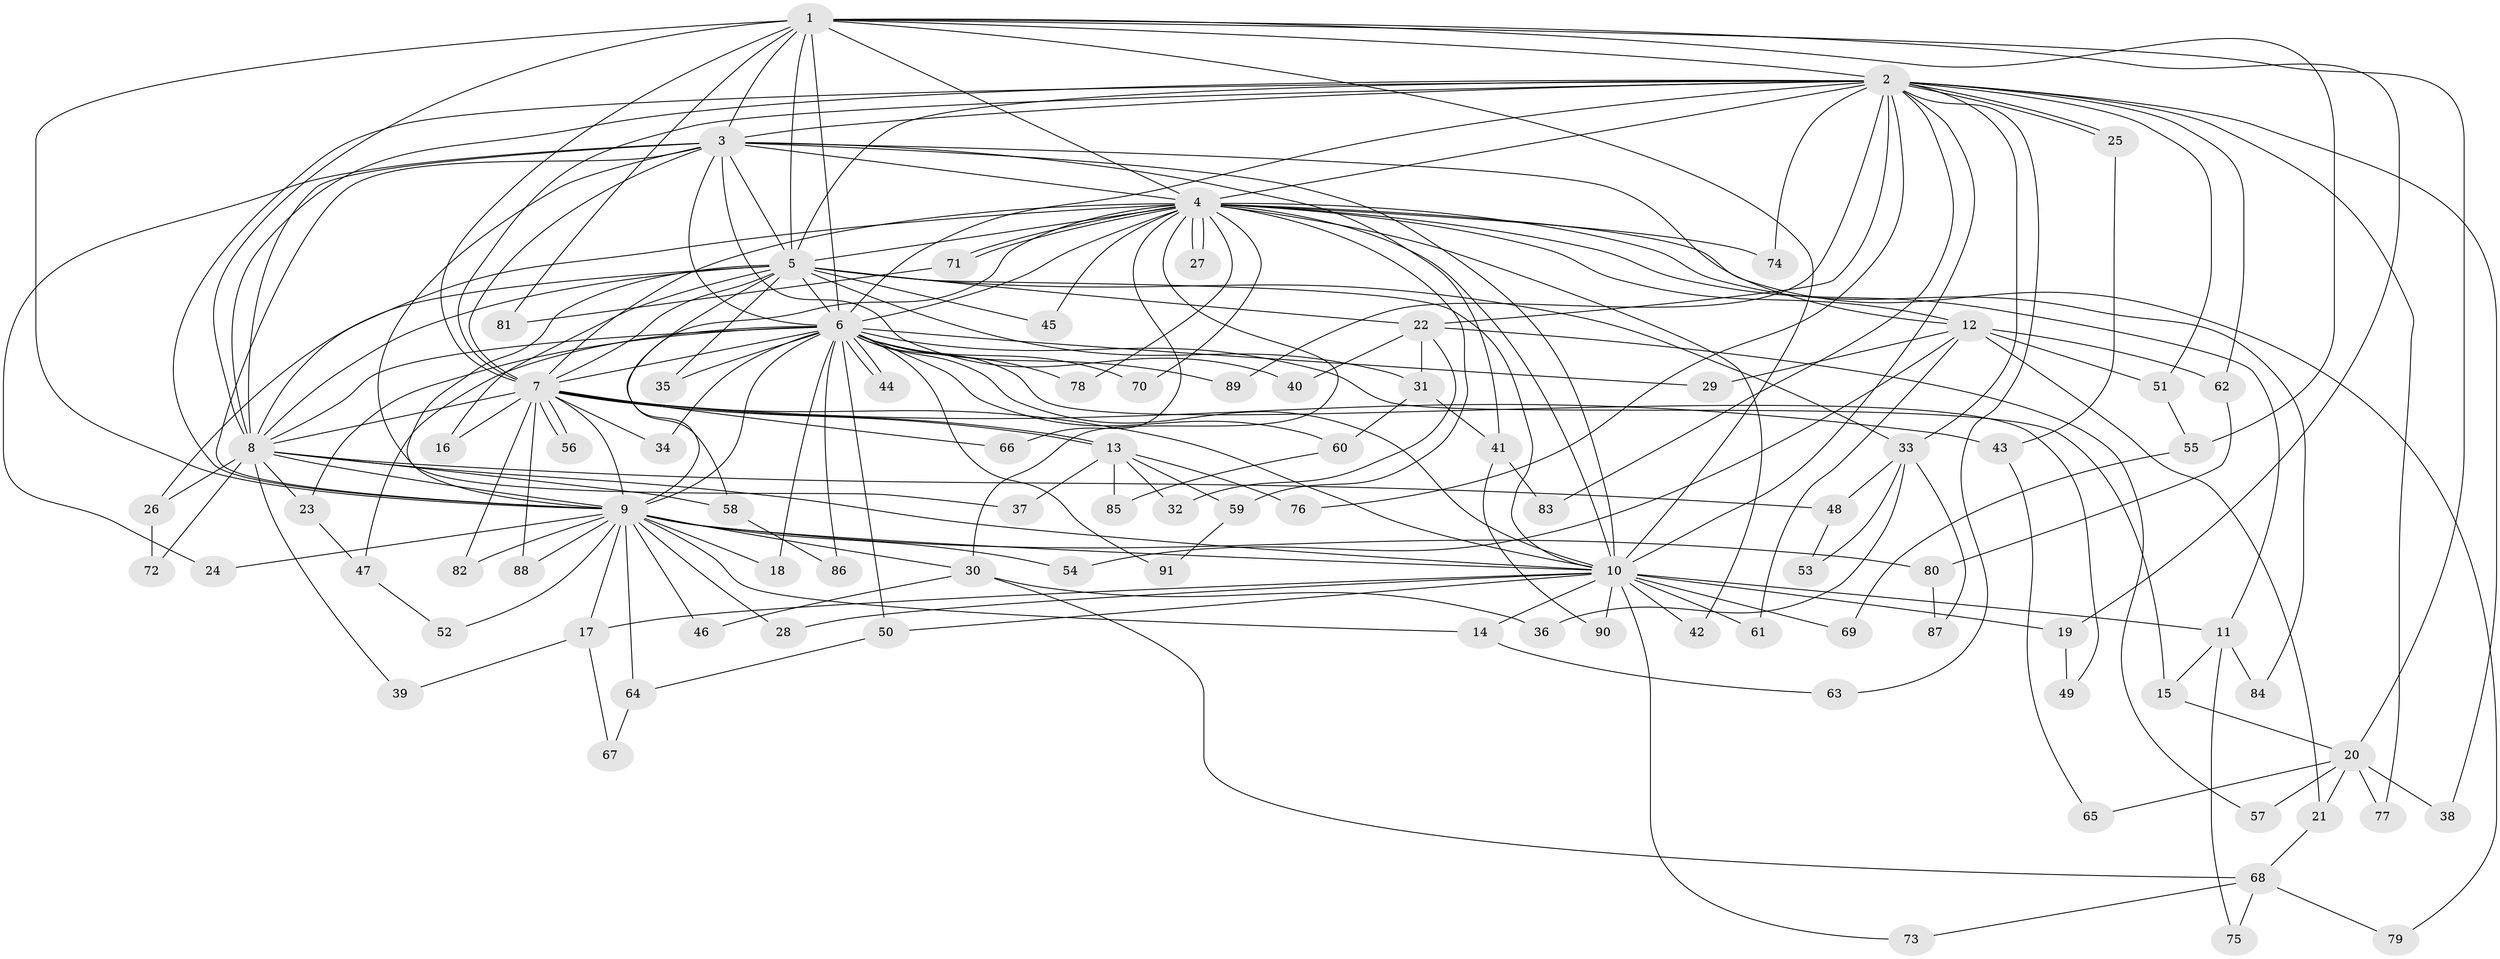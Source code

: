 // Generated by graph-tools (version 1.1) at 2025/10/02/27/25 16:10:57]
// undirected, 91 vertices, 207 edges
graph export_dot {
graph [start="1"]
  node [color=gray90,style=filled];
  1;
  2;
  3;
  4;
  5;
  6;
  7;
  8;
  9;
  10;
  11;
  12;
  13;
  14;
  15;
  16;
  17;
  18;
  19;
  20;
  21;
  22;
  23;
  24;
  25;
  26;
  27;
  28;
  29;
  30;
  31;
  32;
  33;
  34;
  35;
  36;
  37;
  38;
  39;
  40;
  41;
  42;
  43;
  44;
  45;
  46;
  47;
  48;
  49;
  50;
  51;
  52;
  53;
  54;
  55;
  56;
  57;
  58;
  59;
  60;
  61;
  62;
  63;
  64;
  65;
  66;
  67;
  68;
  69;
  70;
  71;
  72;
  73;
  74;
  75;
  76;
  77;
  78;
  79;
  80;
  81;
  82;
  83;
  84;
  85;
  86;
  87;
  88;
  89;
  90;
  91;
  1 -- 2;
  1 -- 3;
  1 -- 4;
  1 -- 5;
  1 -- 6;
  1 -- 7;
  1 -- 8;
  1 -- 9;
  1 -- 10;
  1 -- 19;
  1 -- 20;
  1 -- 55;
  1 -- 81;
  2 -- 3;
  2 -- 4;
  2 -- 5;
  2 -- 6;
  2 -- 7;
  2 -- 8;
  2 -- 9;
  2 -- 10;
  2 -- 22;
  2 -- 25;
  2 -- 25;
  2 -- 33;
  2 -- 38;
  2 -- 51;
  2 -- 62;
  2 -- 63;
  2 -- 74;
  2 -- 76;
  2 -- 77;
  2 -- 83;
  2 -- 89;
  3 -- 4;
  3 -- 5;
  3 -- 6;
  3 -- 7;
  3 -- 8;
  3 -- 9;
  3 -- 10;
  3 -- 12;
  3 -- 24;
  3 -- 37;
  3 -- 40;
  3 -- 41;
  4 -- 5;
  4 -- 6;
  4 -- 7;
  4 -- 8;
  4 -- 9;
  4 -- 10;
  4 -- 11;
  4 -- 12;
  4 -- 27;
  4 -- 27;
  4 -- 30;
  4 -- 42;
  4 -- 45;
  4 -- 59;
  4 -- 66;
  4 -- 70;
  4 -- 71;
  4 -- 71;
  4 -- 74;
  4 -- 78;
  4 -- 79;
  4 -- 84;
  5 -- 6;
  5 -- 7;
  5 -- 8;
  5 -- 9;
  5 -- 10;
  5 -- 16;
  5 -- 22;
  5 -- 26;
  5 -- 31;
  5 -- 33;
  5 -- 35;
  5 -- 45;
  5 -- 58;
  6 -- 7;
  6 -- 8;
  6 -- 9;
  6 -- 10;
  6 -- 15;
  6 -- 18;
  6 -- 23;
  6 -- 29;
  6 -- 34;
  6 -- 35;
  6 -- 44;
  6 -- 44;
  6 -- 47;
  6 -- 49;
  6 -- 50;
  6 -- 60;
  6 -- 70;
  6 -- 78;
  6 -- 86;
  6 -- 89;
  6 -- 91;
  7 -- 8;
  7 -- 9;
  7 -- 10;
  7 -- 13;
  7 -- 13;
  7 -- 16;
  7 -- 34;
  7 -- 43;
  7 -- 56;
  7 -- 56;
  7 -- 66;
  7 -- 82;
  7 -- 88;
  8 -- 9;
  8 -- 10;
  8 -- 23;
  8 -- 26;
  8 -- 39;
  8 -- 48;
  8 -- 58;
  8 -- 72;
  9 -- 10;
  9 -- 14;
  9 -- 17;
  9 -- 18;
  9 -- 24;
  9 -- 28;
  9 -- 30;
  9 -- 46;
  9 -- 52;
  9 -- 54;
  9 -- 64;
  9 -- 80;
  9 -- 82;
  9 -- 88;
  10 -- 11;
  10 -- 14;
  10 -- 17;
  10 -- 19;
  10 -- 28;
  10 -- 42;
  10 -- 50;
  10 -- 61;
  10 -- 69;
  10 -- 73;
  10 -- 90;
  11 -- 15;
  11 -- 75;
  11 -- 84;
  12 -- 21;
  12 -- 29;
  12 -- 51;
  12 -- 54;
  12 -- 61;
  12 -- 62;
  13 -- 32;
  13 -- 37;
  13 -- 59;
  13 -- 76;
  13 -- 85;
  14 -- 63;
  15 -- 20;
  17 -- 39;
  17 -- 67;
  19 -- 49;
  20 -- 21;
  20 -- 38;
  20 -- 57;
  20 -- 65;
  20 -- 77;
  21 -- 68;
  22 -- 31;
  22 -- 32;
  22 -- 40;
  22 -- 57;
  23 -- 47;
  25 -- 43;
  26 -- 72;
  30 -- 36;
  30 -- 46;
  30 -- 68;
  31 -- 41;
  31 -- 60;
  33 -- 36;
  33 -- 48;
  33 -- 53;
  33 -- 87;
  41 -- 83;
  41 -- 90;
  43 -- 65;
  47 -- 52;
  48 -- 53;
  50 -- 64;
  51 -- 55;
  55 -- 69;
  58 -- 86;
  59 -- 91;
  60 -- 85;
  62 -- 80;
  64 -- 67;
  68 -- 73;
  68 -- 75;
  68 -- 79;
  71 -- 81;
  80 -- 87;
}
